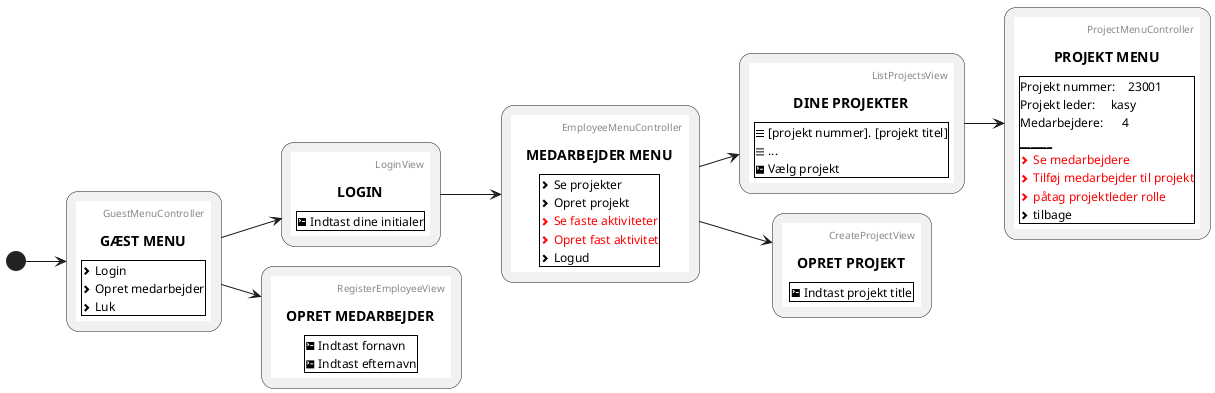 @startuml
left to right direction
(*) --> "
{{
salt
{+
title GÆST MENU 
header GuestMenuController
<&chevron-right> Login
<&chevron-right> Opret medarbejder
<&chevron-right> Luk
}
}}
" as GuestMenuController

GuestMenuController --> "
{{
salt
{+
title LOGIN
header LoginView
<&terminal> Indtast dine initialer
}
}}
" as LoginView 

LoginView --> "
{{
salt
{+
title MEDARBEJDER MENU
header EmployeeMenuController
<&chevron-right> Se projekter
<&chevron-right> Opret projekt
<color:Red><&chevron-right> Se faste aktiviteter
<color:Red><&chevron-right> Opret fast aktivitet
<&chevron-right> Logud
}
}}
" as EmployeeMenuController

GuestMenuController --> "
{{
salt
{+
title OPRET MEDARBEJDER
header RegisterEmployeeView
<&terminal> Indtast fornavn
<&terminal> Indtast efternavn
}
}}
" as RegisterEmployeeView

EmployeeMenuController --> "
{{
salt
{+
title DINE PROJEKTER
header ListProjectsView
<&menu> [projekt nummer]. [projekt titel]
<&menu> ...
<&terminal> Vælg projekt
}
}}
" as ListProjectsView

ListProjectsView --> "
{{
salt
{+
title PROJEKT MENU
header ProjectMenuController
Projekt nummer:    23001
Projekt leder:     kasy
Medarbejdere:      4
______________________________
<color:Red><&chevron-right> Se medarbejdere
<color:Red><&chevron-right> Tilføj medarbejder til projekt
<color:Red><&chevron-right> påtag projektleder rolle
<&chevron-right> tilbage
}
}}
" as ProjectMenuController

EmployeeMenuController --> "
{{
salt
{+
title OPRET PROJEKT
header CreateProjectView
<&terminal> Indtast projekt title
}
}}
" as CreateProjectView

@enduml